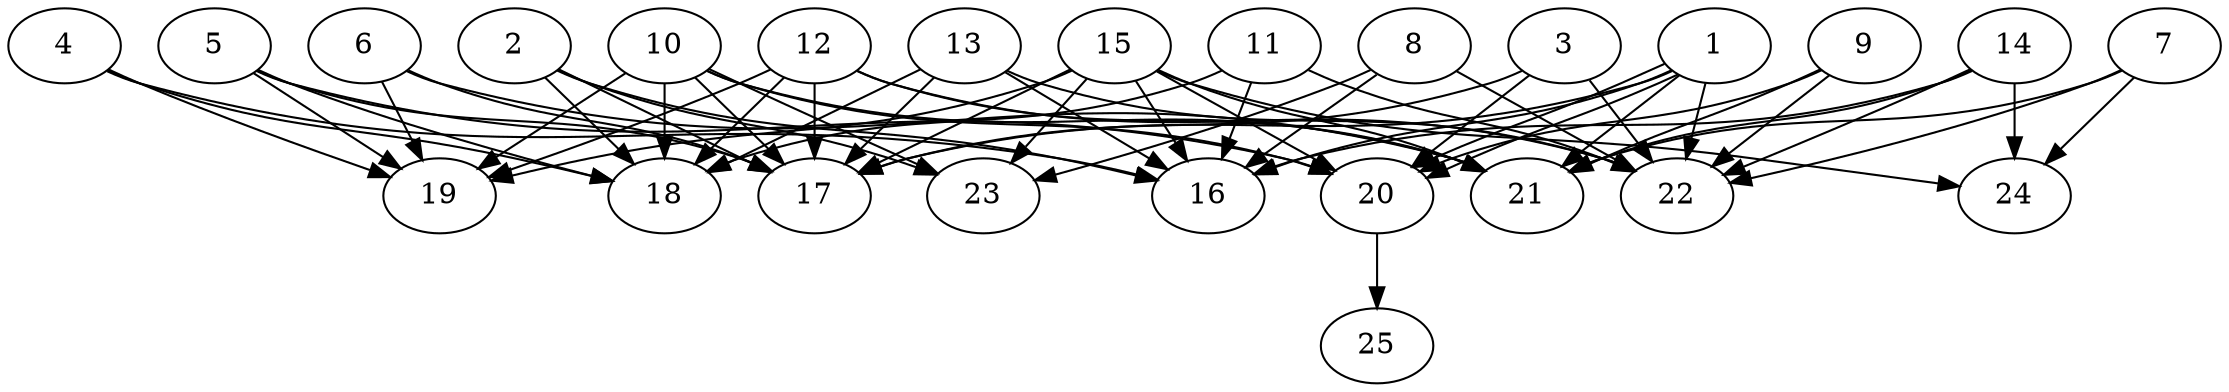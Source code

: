 // DAG automatically generated by daggen at Thu Oct  3 14:00:40 2019
// ./daggen --dot -n 25 --ccr 0.4 --fat 0.9 --regular 0.5 --density 0.6 --mindata 5242880 --maxdata 52428800 
digraph G {
  1 [size="20551680", alpha="0.15", expect_size="8220672"] 
  1 -> 16 [size ="8220672"]
  1 -> 17 [size ="8220672"]
  1 -> 20 [size ="8220672"]
  1 -> 20 [size ="8220672"]
  1 -> 21 [size ="8220672"]
  1 -> 22 [size ="8220672"]
  2 [size="59594240", alpha="0.03", expect_size="23837696"] 
  2 -> 16 [size ="23837696"]
  2 -> 17 [size ="23837696"]
  2 -> 18 [size ="23837696"]
  2 -> 23 [size ="23837696"]
  3 [size="61450240", alpha="0.03", expect_size="24580096"] 
  3 -> 17 [size ="24580096"]
  3 -> 20 [size ="24580096"]
  3 -> 22 [size ="24580096"]
  4 [size="78312960", alpha="0.19", expect_size="31325184"] 
  4 -> 16 [size ="31325184"]
  4 -> 18 [size ="31325184"]
  4 -> 19 [size ="31325184"]
  5 [size="20449280", alpha="0.01", expect_size="8179712"] 
  5 -> 17 [size ="8179712"]
  5 -> 18 [size ="8179712"]
  5 -> 19 [size ="8179712"]
  5 -> 20 [size ="8179712"]
  6 [size="19335680", alpha="0.07", expect_size="7734272"] 
  6 -> 17 [size ="7734272"]
  6 -> 19 [size ="7734272"]
  6 -> 21 [size ="7734272"]
  7 [size="128069120", alpha="0.13", expect_size="51227648"] 
  7 -> 21 [size ="51227648"]
  7 -> 22 [size ="51227648"]
  7 -> 24 [size ="51227648"]
  8 [size="89402880", alpha="0.11", expect_size="35761152"] 
  8 -> 16 [size ="35761152"]
  8 -> 22 [size ="35761152"]
  8 -> 23 [size ="35761152"]
  9 [size="74462720", alpha="0.02", expect_size="29785088"] 
  9 -> 20 [size ="29785088"]
  9 -> 21 [size ="29785088"]
  9 -> 22 [size ="29785088"]
  10 [size="44249600", alpha="0.03", expect_size="17699840"] 
  10 -> 17 [size ="17699840"]
  10 -> 18 [size ="17699840"]
  10 -> 19 [size ="17699840"]
  10 -> 20 [size ="17699840"]
  10 -> 21 [size ="17699840"]
  10 -> 23 [size ="17699840"]
  11 [size="90593280", alpha="0.01", expect_size="36237312"] 
  11 -> 16 [size ="36237312"]
  11 -> 18 [size ="36237312"]
  11 -> 22 [size ="36237312"]
  12 [size="63147520", alpha="0.12", expect_size="25259008"] 
  12 -> 17 [size ="25259008"]
  12 -> 18 [size ="25259008"]
  12 -> 19 [size ="25259008"]
  12 -> 21 [size ="25259008"]
  12 -> 22 [size ="25259008"]
  13 [size="81052160", alpha="0.17", expect_size="32420864"] 
  13 -> 16 [size ="32420864"]
  13 -> 17 [size ="32420864"]
  13 -> 18 [size ="32420864"]
  13 -> 22 [size ="32420864"]
  14 [size="95846400", alpha="0.10", expect_size="38338560"] 
  14 -> 16 [size ="38338560"]
  14 -> 21 [size ="38338560"]
  14 -> 22 [size ="38338560"]
  14 -> 24 [size ="38338560"]
  15 [size="89320960", alpha="0.08", expect_size="35728384"] 
  15 -> 16 [size ="35728384"]
  15 -> 17 [size ="35728384"]
  15 -> 19 [size ="35728384"]
  15 -> 20 [size ="35728384"]
  15 -> 21 [size ="35728384"]
  15 -> 23 [size ="35728384"]
  15 -> 24 [size ="35728384"]
  16 [size="92730880", alpha="0.05", expect_size="37092352"] 
  17 [size="14246400", alpha="0.04", expect_size="5698560"] 
  18 [size="93352960", alpha="0.08", expect_size="37341184"] 
  19 [size="38489600", alpha="0.04", expect_size="15395840"] 
  20 [size="51914240", alpha="0.07", expect_size="20765696"] 
  20 -> 25 [size ="20765696"]
  21 [size="66885120", alpha="0.12", expect_size="26754048"] 
  22 [size="74785280", alpha="0.04", expect_size="29914112"] 
  23 [size="25326080", alpha="0.05", expect_size="10130432"] 
  24 [size="124613120", alpha="0.16", expect_size="49845248"] 
  25 [size="65745920", alpha="0.09", expect_size="26298368"] 
}

